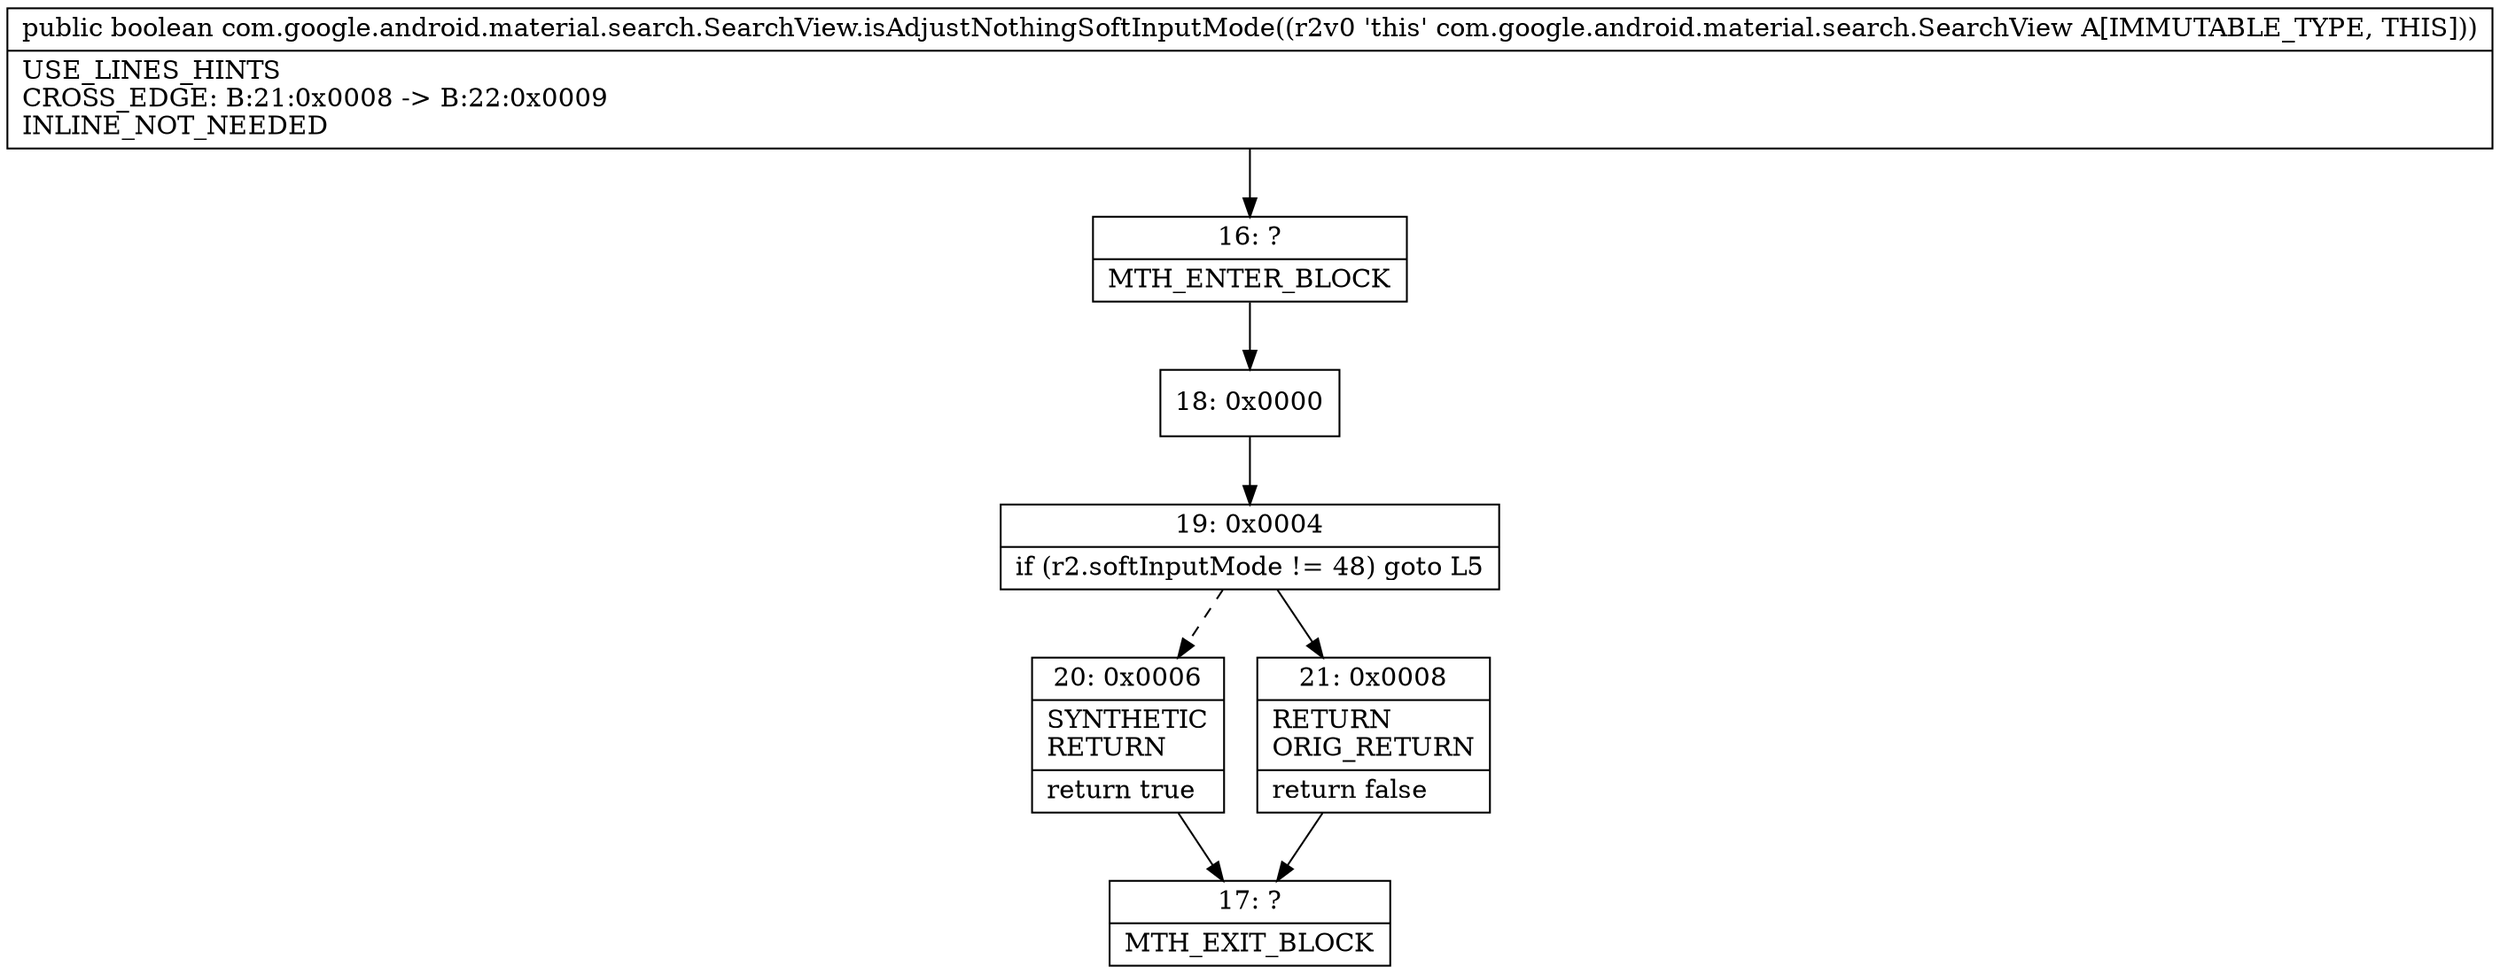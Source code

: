 digraph "CFG forcom.google.android.material.search.SearchView.isAdjustNothingSoftInputMode()Z" {
Node_16 [shape=record,label="{16\:\ ?|MTH_ENTER_BLOCK\l}"];
Node_18 [shape=record,label="{18\:\ 0x0000}"];
Node_19 [shape=record,label="{19\:\ 0x0004|if (r2.softInputMode != 48) goto L5\l}"];
Node_20 [shape=record,label="{20\:\ 0x0006|SYNTHETIC\lRETURN\l|return true\l}"];
Node_17 [shape=record,label="{17\:\ ?|MTH_EXIT_BLOCK\l}"];
Node_21 [shape=record,label="{21\:\ 0x0008|RETURN\lORIG_RETURN\l|return false\l}"];
MethodNode[shape=record,label="{public boolean com.google.android.material.search.SearchView.isAdjustNothingSoftInputMode((r2v0 'this' com.google.android.material.search.SearchView A[IMMUTABLE_TYPE, THIS]))  | USE_LINES_HINTS\lCROSS_EDGE: B:21:0x0008 \-\> B:22:0x0009\lINLINE_NOT_NEEDED\l}"];
MethodNode -> Node_16;Node_16 -> Node_18;
Node_18 -> Node_19;
Node_19 -> Node_20[style=dashed];
Node_19 -> Node_21;
Node_20 -> Node_17;
Node_21 -> Node_17;
}


